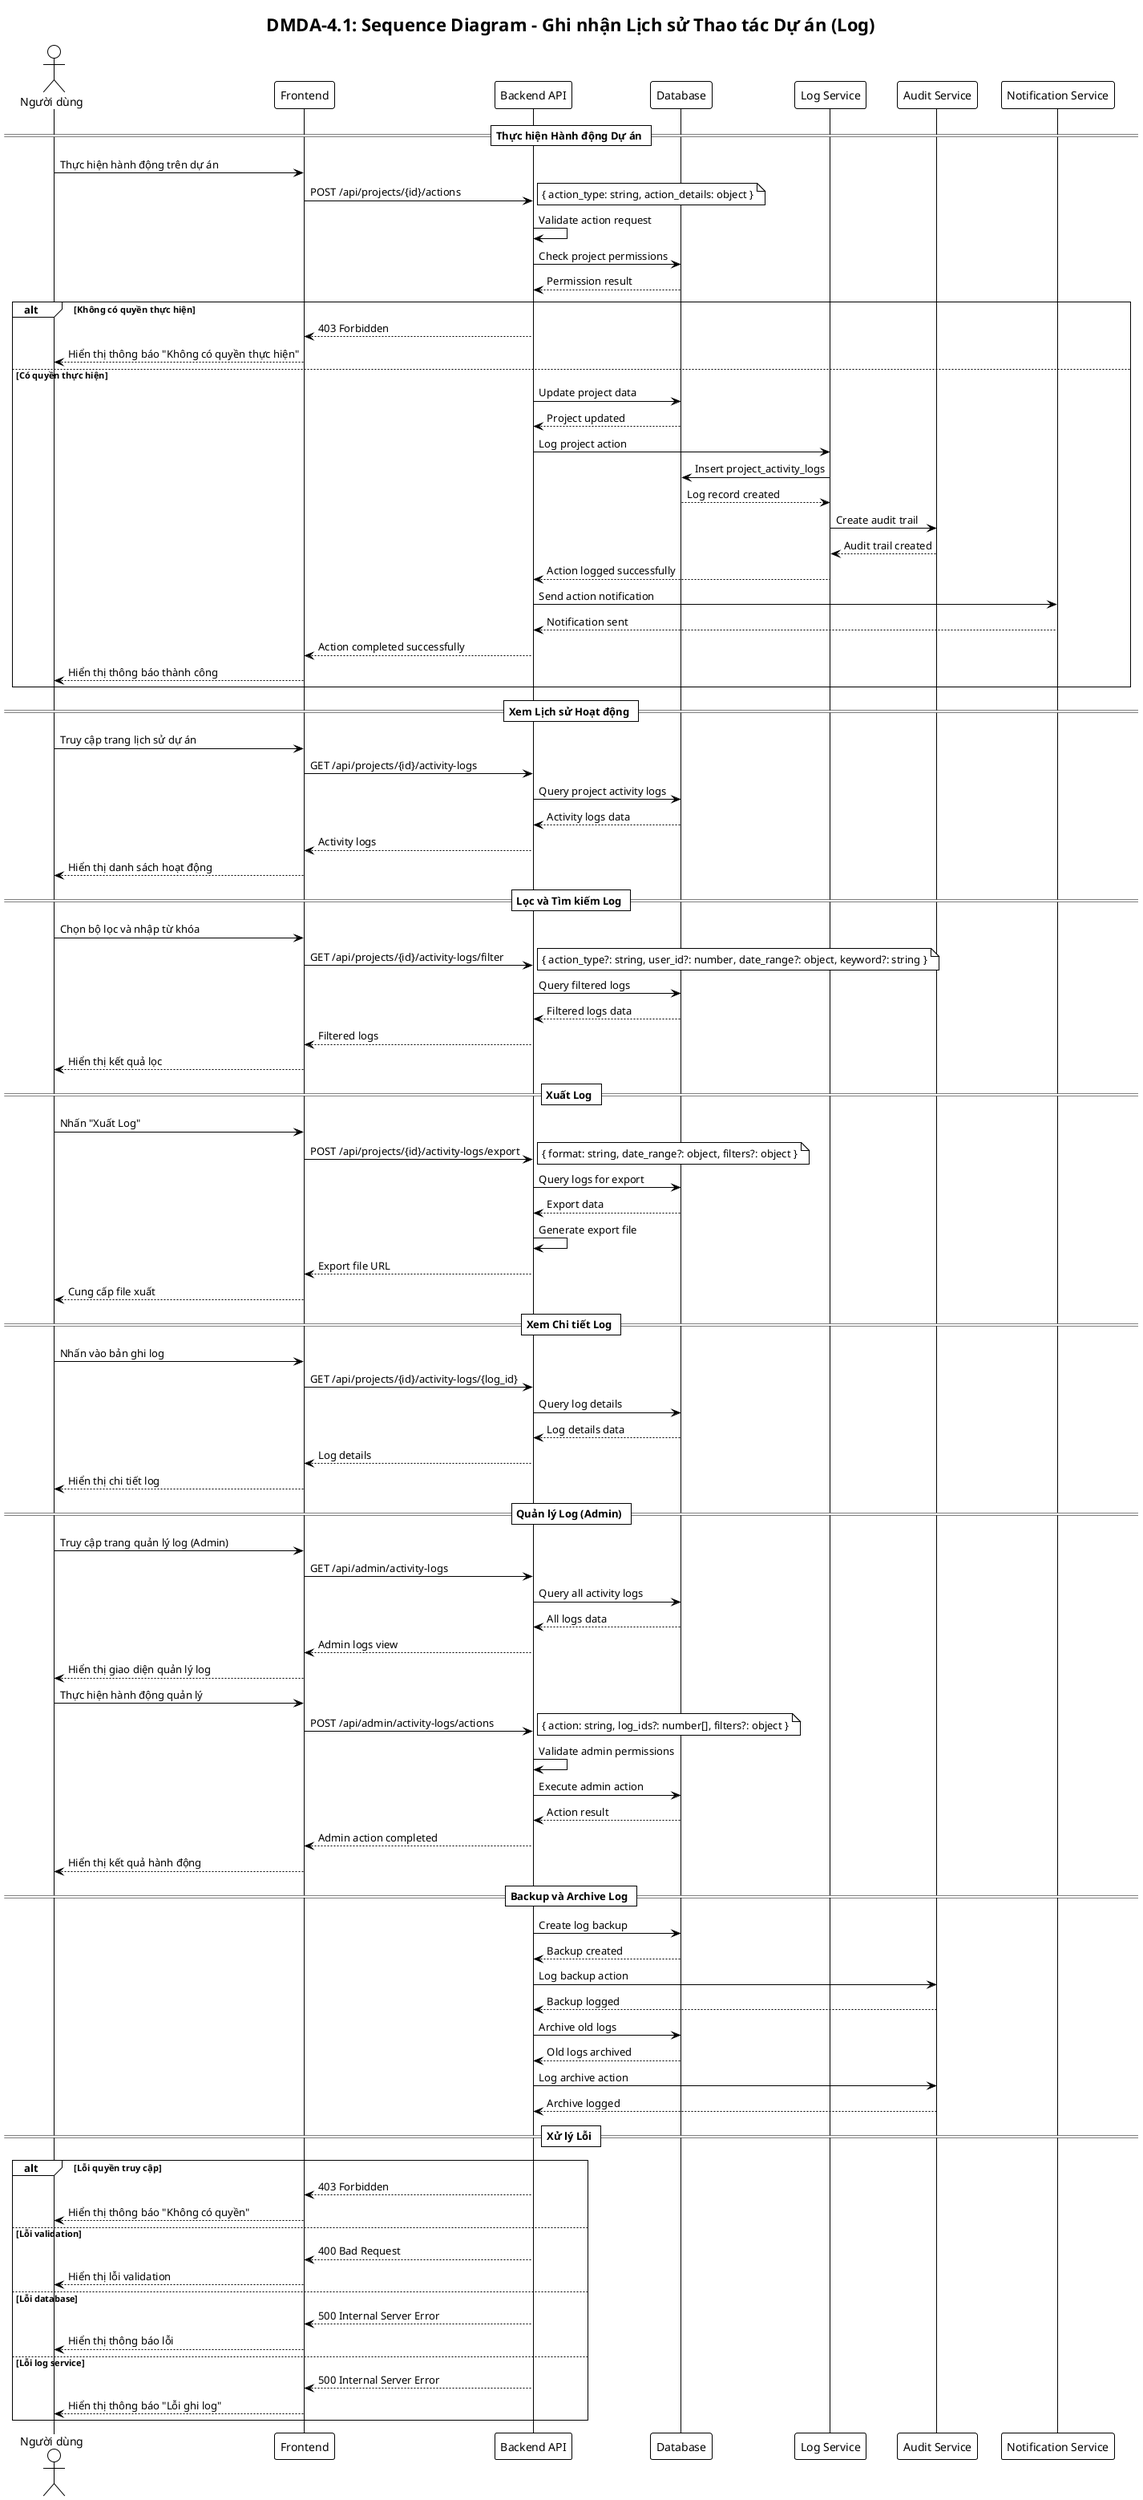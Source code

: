 @startuml DMDA-4.1 Sequence Diagram
!theme plain
skinparam sequenceFontSize 12

title DMDA-4.1: Sequence Diagram - Ghi nhận Lịch sử Thao tác Dự án (Log)

actor "Người dùng" as U
participant "Frontend" as F
participant "Backend API" as B
participant "Database" as D
participant "Log Service" as L
participant "Audit Service" as AS
participant "Notification Service" as N

== Thực hiện Hành động Dự án ==

U -> F: Thực hiện hành động trên dự án
F -> B: POST /api/projects/{id}/actions
note right: { action_type: string, action_details: object }

B -> B: Validate action request
B -> D: Check project permissions
D --> B: Permission result

alt Không có quyền thực hiện
    B --> F: 403 Forbidden
    F --> U: Hiển thị thông báo "Không có quyền thực hiện"
else Có quyền thực hiện
    B -> D: Update project data
    D --> B: Project updated
    B -> L: Log project action
    L -> D: Insert project_activity_logs
    D --> L: Log record created
    L -> AS: Create audit trail
    AS --> L: Audit trail created
    L --> B: Action logged successfully
    B -> N: Send action notification
    N --> B: Notification sent
    B --> F: Action completed successfully
    F --> U: Hiển thị thông báo thành công
end

== Xem Lịch sử Hoạt động ==

U -> F: Truy cập trang lịch sử dự án
F -> B: GET /api/projects/{id}/activity-logs
B -> D: Query project activity logs
D --> B: Activity logs data
B --> F: Activity logs
F --> U: Hiển thị danh sách hoạt động

== Lọc và Tìm kiếm Log ==

U -> F: Chọn bộ lọc và nhập từ khóa
F -> B: GET /api/projects/{id}/activity-logs/filter
note right: { action_type?: string, user_id?: number, date_range?: object, keyword?: string }

B -> D: Query filtered logs
D --> B: Filtered logs data
B --> F: Filtered logs
F --> U: Hiển thị kết quả lọc

== Xuất Log ==

U -> F: Nhấn "Xuất Log"
F -> B: POST /api/projects/{id}/activity-logs/export
note right: { format: string, date_range?: object, filters?: object }

B -> D: Query logs for export
D --> B: Export data
B -> B: Generate export file
B --> F: Export file URL
F --> U: Cung cấp file xuất

== Xem Chi tiết Log ==

U -> F: Nhấn vào bản ghi log
F -> B: GET /api/projects/{id}/activity-logs/{log_id}
B -> D: Query log details
D --> B: Log details data
B --> F: Log details
F --> U: Hiển thị chi tiết log

== Quản lý Log (Admin) ==

U -> F: Truy cập trang quản lý log (Admin)
F -> B: GET /api/admin/activity-logs
B -> D: Query all activity logs
D --> B: All logs data
B --> F: Admin logs view
F --> U: Hiển thị giao diện quản lý log

U -> F: Thực hiện hành động quản lý
F -> B: POST /api/admin/activity-logs/actions
note right: { action: string, log_ids?: number[], filters?: object }

B -> B: Validate admin permissions
B -> D: Execute admin action
D --> B: Action result
B --> F: Admin action completed
F --> U: Hiển thị kết quả hành động

== Backup và Archive Log ==

B -> D: Create log backup
D --> B: Backup created
B -> AS: Log backup action
AS --> B: Backup logged

B -> D: Archive old logs
D --> B: Old logs archived
B -> AS: Log archive action
AS --> B: Archive logged

== Xử lý Lỗi ==

alt Lỗi quyền truy cập
    B --> F: 403 Forbidden
    F --> U: Hiển thị thông báo "Không có quyền"
else Lỗi validation
    B --> F: 400 Bad Request
    F --> U: Hiển thị lỗi validation
else Lỗi database
    B --> F: 500 Internal Server Error
    F --> U: Hiển thị thông báo lỗi
else Lỗi log service
    B --> F: 500 Internal Server Error
    F --> U: Hiển thị thông báo "Lỗi ghi log"
end

@enduml
